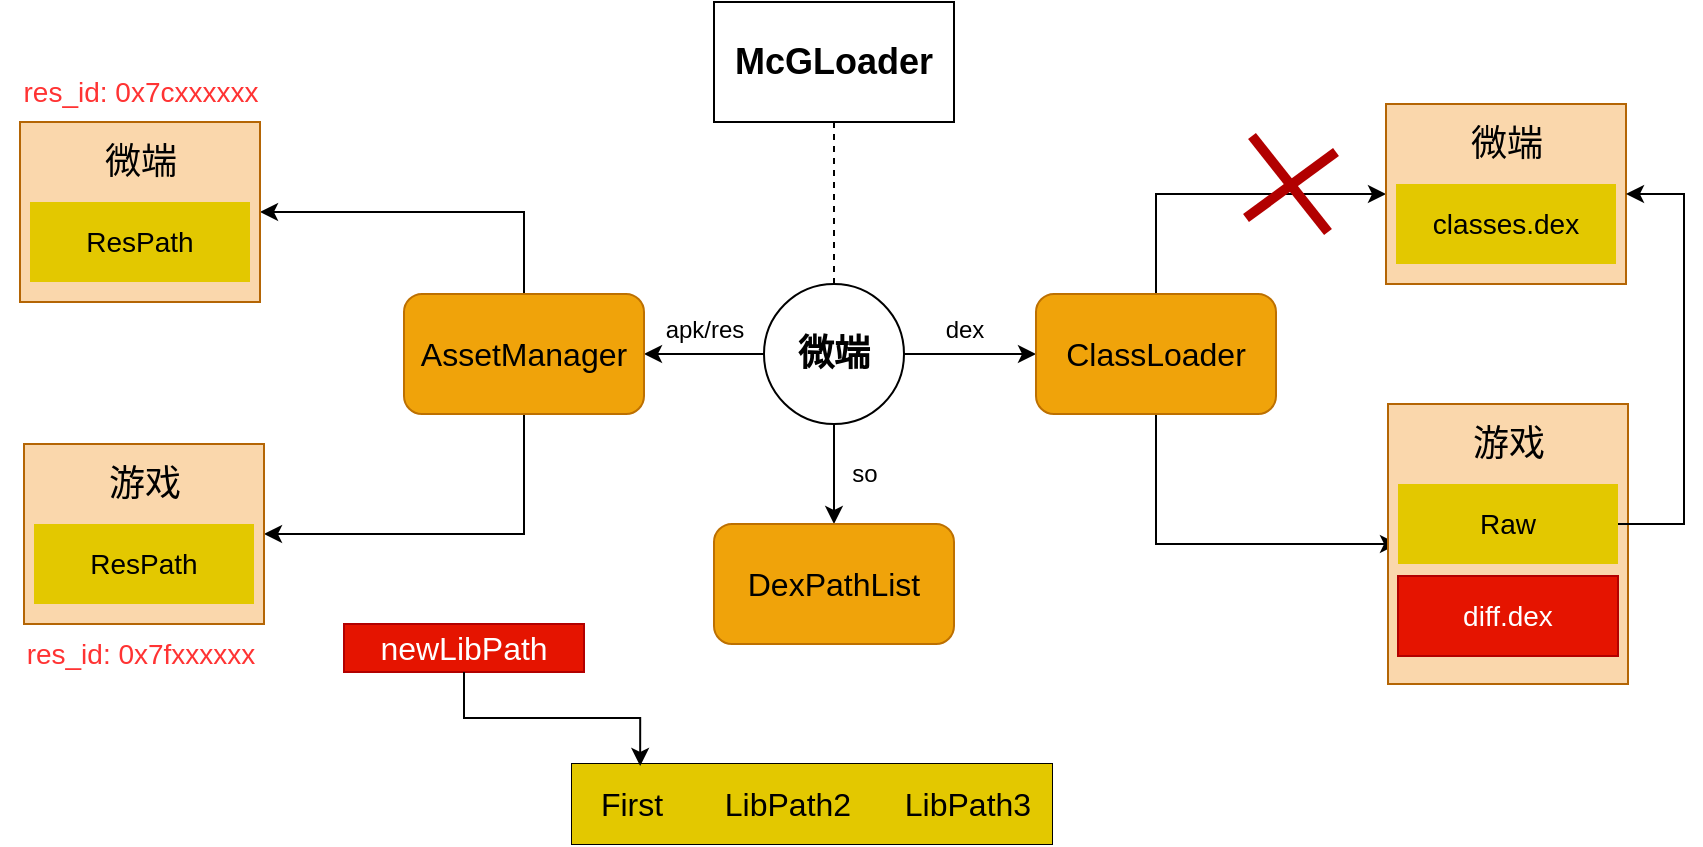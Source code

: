 <mxfile version="26.0.11">
  <diagram name="第 1 页" id="PBiSvj02ZwGFLbJFOlg2">
    <mxGraphModel dx="1242" dy="785" grid="1" gridSize="10" guides="1" tooltips="1" connect="1" arrows="1" fold="1" page="1" pageScale="1" pageWidth="827" pageHeight="1169" math="0" shadow="0">
      <root>
        <mxCell id="0" />
        <mxCell id="1" parent="0" />
        <mxCell id="-dpQ9DcZk-ZlWBwGZ1cP-35" style="edgeStyle=orthogonalEdgeStyle;rounded=0;orthogonalLoop=1;jettySize=auto;html=1;" edge="1" parent="1" source="-dpQ9DcZk-ZlWBwGZ1cP-1" target="-dpQ9DcZk-ZlWBwGZ1cP-2">
          <mxGeometry relative="1" as="geometry" />
        </mxCell>
        <mxCell id="-dpQ9DcZk-ZlWBwGZ1cP-36" style="edgeStyle=orthogonalEdgeStyle;rounded=0;orthogonalLoop=1;jettySize=auto;html=1;" edge="1" parent="1" source="-dpQ9DcZk-ZlWBwGZ1cP-1" target="-dpQ9DcZk-ZlWBwGZ1cP-3">
          <mxGeometry relative="1" as="geometry" />
        </mxCell>
        <mxCell id="-dpQ9DcZk-ZlWBwGZ1cP-41" style="edgeStyle=orthogonalEdgeStyle;rounded=0;orthogonalLoop=1;jettySize=auto;html=1;" edge="1" parent="1" source="-dpQ9DcZk-ZlWBwGZ1cP-1" target="-dpQ9DcZk-ZlWBwGZ1cP-40">
          <mxGeometry relative="1" as="geometry" />
        </mxCell>
        <mxCell id="-dpQ9DcZk-ZlWBwGZ1cP-1" value="&lt;span style=&quot;font-size: 18px;&quot;&gt;&lt;b&gt;微端&lt;/b&gt;&lt;/span&gt;" style="ellipse;whiteSpace=wrap;html=1;aspect=fixed;" vertex="1" parent="1">
          <mxGeometry x="390" y="360" width="70" height="70" as="geometry" />
        </mxCell>
        <mxCell id="-dpQ9DcZk-ZlWBwGZ1cP-60" style="edgeStyle=orthogonalEdgeStyle;rounded=0;orthogonalLoop=1;jettySize=auto;html=1;entryX=1;entryY=0.5;entryDx=0;entryDy=0;exitX=0.5;exitY=0;exitDx=0;exitDy=0;" edge="1" parent="1" source="-dpQ9DcZk-ZlWBwGZ1cP-2" target="-dpQ9DcZk-ZlWBwGZ1cP-17">
          <mxGeometry relative="1" as="geometry" />
        </mxCell>
        <mxCell id="-dpQ9DcZk-ZlWBwGZ1cP-61" style="edgeStyle=orthogonalEdgeStyle;rounded=0;orthogonalLoop=1;jettySize=auto;html=1;entryX=1;entryY=0.5;entryDx=0;entryDy=0;exitX=0.5;exitY=1;exitDx=0;exitDy=0;" edge="1" parent="1" source="-dpQ9DcZk-ZlWBwGZ1cP-2" target="-dpQ9DcZk-ZlWBwGZ1cP-21">
          <mxGeometry relative="1" as="geometry" />
        </mxCell>
        <mxCell id="-dpQ9DcZk-ZlWBwGZ1cP-2" value="&lt;font style=&quot;font-size: 16px;&quot;&gt;AssetManager&lt;/font&gt;" style="rounded=1;whiteSpace=wrap;html=1;fillColor=#f0a30a;strokeColor=#BD7000;fontColor=#000000;" vertex="1" parent="1">
          <mxGeometry x="210" y="365" width="120" height="60" as="geometry" />
        </mxCell>
        <mxCell id="-dpQ9DcZk-ZlWBwGZ1cP-67" style="edgeStyle=orthogonalEdgeStyle;rounded=0;orthogonalLoop=1;jettySize=auto;html=1;entryX=0;entryY=0.5;entryDx=0;entryDy=0;exitX=0.5;exitY=0;exitDx=0;exitDy=0;" edge="1" parent="1" source="-dpQ9DcZk-ZlWBwGZ1cP-3" target="-dpQ9DcZk-ZlWBwGZ1cP-6">
          <mxGeometry relative="1" as="geometry" />
        </mxCell>
        <mxCell id="-dpQ9DcZk-ZlWBwGZ1cP-68" style="edgeStyle=orthogonalEdgeStyle;rounded=0;orthogonalLoop=1;jettySize=auto;html=1;entryX=0;entryY=0.75;entryDx=0;entryDy=0;exitX=0.5;exitY=1;exitDx=0;exitDy=0;" edge="1" parent="1" source="-dpQ9DcZk-ZlWBwGZ1cP-3" target="-dpQ9DcZk-ZlWBwGZ1cP-11">
          <mxGeometry relative="1" as="geometry" />
        </mxCell>
        <mxCell id="-dpQ9DcZk-ZlWBwGZ1cP-3" value="&lt;span style=&quot;font-size: 16px;&quot;&gt;ClassLoader&lt;/span&gt;" style="rounded=1;whiteSpace=wrap;html=1;fillColor=#f0a30a;strokeColor=#BD7000;fontColor=#000000;" vertex="1" parent="1">
          <mxGeometry x="526" y="365" width="120" height="60" as="geometry" />
        </mxCell>
        <mxCell id="-dpQ9DcZk-ZlWBwGZ1cP-8" value="" style="group" vertex="1" connectable="0" parent="1">
          <mxGeometry x="701" y="270" width="120" height="90" as="geometry" />
        </mxCell>
        <mxCell id="-dpQ9DcZk-ZlWBwGZ1cP-6" value="" style="rounded=0;whiteSpace=wrap;html=1;fillColor=#fad7ac;strokeColor=#b46504;" vertex="1" parent="-dpQ9DcZk-ZlWBwGZ1cP-8">
          <mxGeometry width="120" height="90" as="geometry" />
        </mxCell>
        <mxCell id="-dpQ9DcZk-ZlWBwGZ1cP-4" value="&lt;font style=&quot;font-size: 14px;&quot;&gt;classes.dex&lt;/font&gt;" style="rounded=0;whiteSpace=wrap;html=1;fillColor=#e3c800;fontColor=#000000;strokeColor=none;" vertex="1" parent="-dpQ9DcZk-ZlWBwGZ1cP-8">
          <mxGeometry x="5" y="40" width="110" height="40" as="geometry" />
        </mxCell>
        <mxCell id="-dpQ9DcZk-ZlWBwGZ1cP-7" value="&lt;font style=&quot;font-size: 18px;&quot;&gt;微端&lt;/font&gt;" style="text;html=1;align=center;verticalAlign=middle;resizable=0;points=[];autosize=1;strokeColor=none;fillColor=none;" vertex="1" parent="-dpQ9DcZk-ZlWBwGZ1cP-8">
          <mxGeometry x="30" width="60" height="40" as="geometry" />
        </mxCell>
        <mxCell id="-dpQ9DcZk-ZlWBwGZ1cP-15" value="" style="group" vertex="1" connectable="0" parent="1">
          <mxGeometry x="702" y="420" width="120" height="140" as="geometry" />
        </mxCell>
        <mxCell id="-dpQ9DcZk-ZlWBwGZ1cP-10" value="" style="rounded=0;whiteSpace=wrap;html=1;fillColor=#fad7ac;strokeColor=#b46504;container=0;" vertex="1" parent="-dpQ9DcZk-ZlWBwGZ1cP-15">
          <mxGeometry width="120" height="140" as="geometry" />
        </mxCell>
        <mxCell id="-dpQ9DcZk-ZlWBwGZ1cP-11" value="&lt;font style=&quot;font-size: 14px;&quot;&gt;Raw&lt;/font&gt;" style="rounded=0;whiteSpace=wrap;html=1;fillColor=#e3c800;fontColor=#000000;strokeColor=none;container=0;" vertex="1" parent="-dpQ9DcZk-ZlWBwGZ1cP-15">
          <mxGeometry x="5" y="40" width="110" height="40" as="geometry" />
        </mxCell>
        <mxCell id="-dpQ9DcZk-ZlWBwGZ1cP-12" value="&lt;span style=&quot;font-size: 18px;&quot;&gt;游戏&lt;/span&gt;" style="text;html=1;align=center;verticalAlign=middle;resizable=0;points=[];autosize=1;strokeColor=none;fillColor=none;container=0;" vertex="1" parent="-dpQ9DcZk-ZlWBwGZ1cP-15">
          <mxGeometry x="30" width="60" height="40" as="geometry" />
        </mxCell>
        <mxCell id="-dpQ9DcZk-ZlWBwGZ1cP-14" value="&lt;span style=&quot;font-size: 14px;&quot;&gt;diff.dex&lt;/span&gt;" style="rounded=0;whiteSpace=wrap;html=1;fillColor=#e51400;fontColor=#ffffff;strokeColor=#B20000;container=0;" vertex="1" parent="-dpQ9DcZk-ZlWBwGZ1cP-15">
          <mxGeometry x="5" y="86" width="110" height="40" as="geometry" />
        </mxCell>
        <mxCell id="-dpQ9DcZk-ZlWBwGZ1cP-16" value="" style="group" vertex="1" connectable="0" parent="1">
          <mxGeometry x="18" y="279" width="120" height="90" as="geometry" />
        </mxCell>
        <mxCell id="-dpQ9DcZk-ZlWBwGZ1cP-17" value="" style="rounded=0;whiteSpace=wrap;html=1;fillColor=#fad7ac;strokeColor=#b46504;" vertex="1" parent="-dpQ9DcZk-ZlWBwGZ1cP-16">
          <mxGeometry width="120" height="90" as="geometry" />
        </mxCell>
        <mxCell id="-dpQ9DcZk-ZlWBwGZ1cP-18" value="&lt;span style=&quot;font-size: 14px;&quot;&gt;ResPath&lt;/span&gt;" style="rounded=0;whiteSpace=wrap;html=1;fillColor=#e3c800;fontColor=#000000;strokeColor=none;" vertex="1" parent="-dpQ9DcZk-ZlWBwGZ1cP-16">
          <mxGeometry x="5" y="40" width="110" height="40" as="geometry" />
        </mxCell>
        <mxCell id="-dpQ9DcZk-ZlWBwGZ1cP-19" value="&lt;span style=&quot;font-size: 18px;&quot;&gt;微端&lt;/span&gt;" style="text;html=1;align=center;verticalAlign=middle;resizable=0;points=[];autosize=1;strokeColor=none;fillColor=none;" vertex="1" parent="-dpQ9DcZk-ZlWBwGZ1cP-16">
          <mxGeometry x="30" width="60" height="40" as="geometry" />
        </mxCell>
        <mxCell id="-dpQ9DcZk-ZlWBwGZ1cP-20" value="" style="group" vertex="1" connectable="0" parent="1">
          <mxGeometry x="20" y="440" width="120" height="90" as="geometry" />
        </mxCell>
        <mxCell id="-dpQ9DcZk-ZlWBwGZ1cP-21" value="" style="rounded=0;whiteSpace=wrap;html=1;fillColor=#fad7ac;strokeColor=#b46504;" vertex="1" parent="-dpQ9DcZk-ZlWBwGZ1cP-20">
          <mxGeometry width="120" height="90" as="geometry" />
        </mxCell>
        <mxCell id="-dpQ9DcZk-ZlWBwGZ1cP-22" value="&lt;span style=&quot;font-size: 14px;&quot;&gt;ResPath&lt;/span&gt;" style="rounded=0;whiteSpace=wrap;html=1;fillColor=#e3c800;fontColor=#000000;strokeColor=none;" vertex="1" parent="-dpQ9DcZk-ZlWBwGZ1cP-20">
          <mxGeometry x="5" y="40" width="110" height="40" as="geometry" />
        </mxCell>
        <mxCell id="-dpQ9DcZk-ZlWBwGZ1cP-23" value="&lt;span style=&quot;font-size: 18px;&quot;&gt;游戏&lt;/span&gt;" style="text;html=1;align=center;verticalAlign=middle;resizable=0;points=[];autosize=1;strokeColor=none;fillColor=none;" vertex="1" parent="-dpQ9DcZk-ZlWBwGZ1cP-20">
          <mxGeometry x="30" width="60" height="40" as="geometry" />
        </mxCell>
        <mxCell id="-dpQ9DcZk-ZlWBwGZ1cP-38" value="apk/res" style="text;html=1;align=center;verticalAlign=middle;resizable=0;points=[];autosize=1;strokeColor=none;fillColor=none;" vertex="1" parent="1">
          <mxGeometry x="330" y="368" width="60" height="30" as="geometry" />
        </mxCell>
        <mxCell id="-dpQ9DcZk-ZlWBwGZ1cP-39" value="dex" style="text;html=1;align=center;verticalAlign=middle;resizable=0;points=[];autosize=1;strokeColor=none;fillColor=none;" vertex="1" parent="1">
          <mxGeometry x="470" y="368" width="40" height="30" as="geometry" />
        </mxCell>
        <mxCell id="-dpQ9DcZk-ZlWBwGZ1cP-40" value="&lt;span style=&quot;font-size: 16px;&quot;&gt;DexPathList&lt;/span&gt;" style="rounded=1;whiteSpace=wrap;html=1;fillColor=#f0a30a;strokeColor=#BD7000;fontColor=#000000;" vertex="1" parent="1">
          <mxGeometry x="365" y="480" width="120" height="60" as="geometry" />
        </mxCell>
        <mxCell id="-dpQ9DcZk-ZlWBwGZ1cP-42" value="so" style="text;html=1;align=center;verticalAlign=middle;resizable=0;points=[];autosize=1;strokeColor=none;fillColor=none;" vertex="1" parent="1">
          <mxGeometry x="420" y="440" width="40" height="30" as="geometry" />
        </mxCell>
        <mxCell id="-dpQ9DcZk-ZlWBwGZ1cP-43" value="" style="shape=table;startSize=0;container=1;collapsible=0;childLayout=tableLayout;fontSize=16;" vertex="1" parent="1">
          <mxGeometry x="294" y="600" width="240" height="40" as="geometry" />
        </mxCell>
        <mxCell id="-dpQ9DcZk-ZlWBwGZ1cP-44" value="" style="shape=tableRow;horizontal=0;startSize=0;swimlaneHead=0;swimlaneBody=0;strokeColor=inherit;top=0;left=0;bottom=0;right=0;collapsible=0;dropTarget=0;fillColor=none;points=[[0,0.5],[1,0.5]];portConstraint=eastwest;fontSize=16;" vertex="1" parent="-dpQ9DcZk-ZlWBwGZ1cP-43">
          <mxGeometry width="240" height="40" as="geometry" />
        </mxCell>
        <mxCell id="-dpQ9DcZk-ZlWBwGZ1cP-45" value="First" style="shape=partialRectangle;html=1;whiteSpace=wrap;connectable=0;strokeColor=#B09500;overflow=hidden;fillColor=#e3c800;top=0;left=0;bottom=0;right=0;pointerEvents=1;fontSize=16;fontColor=#000000;" vertex="1" parent="-dpQ9DcZk-ZlWBwGZ1cP-44">
          <mxGeometry width="60" height="40" as="geometry">
            <mxRectangle width="60" height="40" as="alternateBounds" />
          </mxGeometry>
        </mxCell>
        <mxCell id="-dpQ9DcZk-ZlWBwGZ1cP-46" value="LibPath2" style="shape=partialRectangle;html=1;whiteSpace=wrap;connectable=0;strokeColor=#B09500;overflow=hidden;fillColor=#e3c800;top=0;left=0;bottom=0;right=0;pointerEvents=1;fontSize=16;fontColor=#000000;" vertex="1" parent="-dpQ9DcZk-ZlWBwGZ1cP-44">
          <mxGeometry x="60" width="96" height="40" as="geometry">
            <mxRectangle width="96" height="40" as="alternateBounds" />
          </mxGeometry>
        </mxCell>
        <mxCell id="-dpQ9DcZk-ZlWBwGZ1cP-47" value="LibPath3" style="shape=partialRectangle;html=1;whiteSpace=wrap;connectable=0;strokeColor=#B09500;overflow=hidden;fillColor=#e3c800;top=0;left=0;bottom=0;right=0;pointerEvents=1;fontSize=16;fontColor=#000000;" vertex="1" parent="-dpQ9DcZk-ZlWBwGZ1cP-44">
          <mxGeometry x="156" width="84" height="40" as="geometry">
            <mxRectangle width="84" height="40" as="alternateBounds" />
          </mxGeometry>
        </mxCell>
        <mxCell id="-dpQ9DcZk-ZlWBwGZ1cP-56" value="&lt;font style=&quot;font-size: 16px;&quot;&gt;newLibPath&lt;/font&gt;" style="rounded=0;whiteSpace=wrap;html=1;fillColor=#e51400;fontColor=#ffffff;strokeColor=#B20000;" vertex="1" parent="1">
          <mxGeometry x="180" y="530" width="120" height="24" as="geometry" />
        </mxCell>
        <mxCell id="-dpQ9DcZk-ZlWBwGZ1cP-58" style="edgeStyle=orthogonalEdgeStyle;rounded=0;orthogonalLoop=1;jettySize=auto;html=1;entryX=0.142;entryY=0.025;entryDx=0;entryDy=0;entryPerimeter=0;" edge="1" parent="1" source="-dpQ9DcZk-ZlWBwGZ1cP-56" target="-dpQ9DcZk-ZlWBwGZ1cP-44">
          <mxGeometry relative="1" as="geometry" />
        </mxCell>
        <mxCell id="-dpQ9DcZk-ZlWBwGZ1cP-69" value="" style="group;rotation=10;" vertex="1" connectable="0" parent="1">
          <mxGeometry x="630" y="290" width="46" height="40" as="geometry" />
        </mxCell>
        <mxCell id="-dpQ9DcZk-ZlWBwGZ1cP-70" value="" style="endArrow=none;html=1;rounded=1;curved=0;strokeWidth=5;fillColor=#e51400;strokeColor=#B20000;" edge="1" parent="-dpQ9DcZk-ZlWBwGZ1cP-69">
          <mxGeometry width="50" height="50" relative="1" as="geometry">
            <mxPoint x="1" y="37" as="sourcePoint" />
            <mxPoint x="46" y="4" as="targetPoint" />
          </mxGeometry>
        </mxCell>
        <mxCell id="-dpQ9DcZk-ZlWBwGZ1cP-71" value="" style="endArrow=none;html=1;rounded=1;curved=0;strokeWidth=5;fillColor=#e51400;strokeColor=#B20000;" edge="1" parent="-dpQ9DcZk-ZlWBwGZ1cP-69">
          <mxGeometry width="50" height="50" relative="1" as="geometry">
            <mxPoint x="42" y="44" as="sourcePoint" />
            <mxPoint x="4" y="-4" as="targetPoint" />
          </mxGeometry>
        </mxCell>
        <mxCell id="-dpQ9DcZk-ZlWBwGZ1cP-74" style="edgeStyle=orthogonalEdgeStyle;rounded=0;orthogonalLoop=1;jettySize=auto;html=1;endArrow=none;startFill=0;dashed=1;" edge="1" parent="1" source="-dpQ9DcZk-ZlWBwGZ1cP-73" target="-dpQ9DcZk-ZlWBwGZ1cP-1">
          <mxGeometry relative="1" as="geometry" />
        </mxCell>
        <mxCell id="-dpQ9DcZk-ZlWBwGZ1cP-73" value="&lt;font style=&quot;font-size: 18px;&quot;&gt;&lt;b&gt;McGLoader&lt;/b&gt;&lt;/font&gt;" style="rounded=0;whiteSpace=wrap;html=1;" vertex="1" parent="1">
          <mxGeometry x="365" y="219" width="120" height="60" as="geometry" />
        </mxCell>
        <mxCell id="-dpQ9DcZk-ZlWBwGZ1cP-75" style="edgeStyle=orthogonalEdgeStyle;rounded=0;orthogonalLoop=1;jettySize=auto;html=1;entryX=1;entryY=0.5;entryDx=0;entryDy=0;" edge="1" parent="1" source="-dpQ9DcZk-ZlWBwGZ1cP-11" target="-dpQ9DcZk-ZlWBwGZ1cP-6">
          <mxGeometry relative="1" as="geometry">
            <Array as="points">
              <mxPoint x="850" y="480" />
              <mxPoint x="850" y="315" />
            </Array>
          </mxGeometry>
        </mxCell>
        <mxCell id="-dpQ9DcZk-ZlWBwGZ1cP-76" value="&lt;font style=&quot;font-size: 14px; color: rgb(255, 51, 51);&quot;&gt;res_id: 0x7cxxxxxx&lt;/font&gt;" style="text;html=1;align=center;verticalAlign=middle;resizable=0;points=[];autosize=1;strokeColor=none;fillColor=none;" vertex="1" parent="1">
          <mxGeometry x="8" y="249" width="140" height="30" as="geometry" />
        </mxCell>
        <mxCell id="-dpQ9DcZk-ZlWBwGZ1cP-77" value="&lt;font style=&quot;font-size: 14px; color: rgb(255, 51, 51);&quot;&gt;res_id: 0x7fxxxxxx&lt;/font&gt;" style="text;html=1;align=center;verticalAlign=middle;resizable=0;points=[];autosize=1;strokeColor=none;fillColor=none;" vertex="1" parent="1">
          <mxGeometry x="8" y="530" width="140" height="30" as="geometry" />
        </mxCell>
      </root>
    </mxGraphModel>
  </diagram>
</mxfile>
